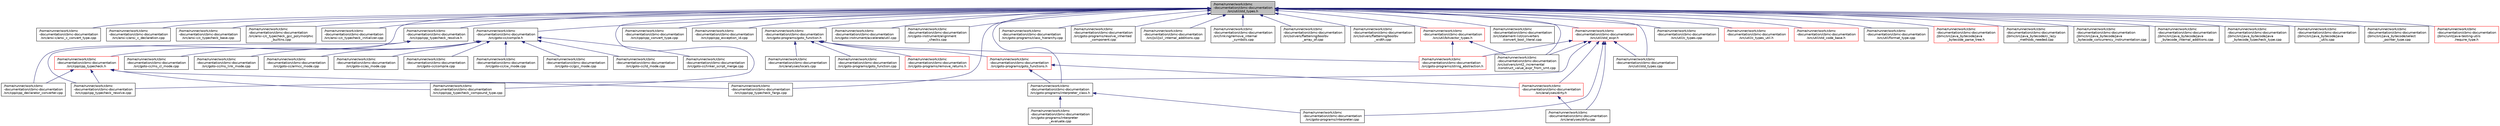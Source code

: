 digraph "/home/runner/work/cbmc-documentation/cbmc-documentation/src/util/std_types.h"
{
 // LATEX_PDF_SIZE
  bgcolor="transparent";
  edge [fontname="Helvetica",fontsize="10",labelfontname="Helvetica",labelfontsize="10"];
  node [fontname="Helvetica",fontsize="10",shape=record];
  Node1 [label="/home/runner/work/cbmc\l-documentation/cbmc-documentation\l/src/util/std_types.h",height=0.2,width=0.4,color="black", fillcolor="grey75", style="filled", fontcolor="black",tooltip=" "];
  Node1 -> Node2 [dir="back",color="midnightblue",fontsize="10",style="solid",fontname="Helvetica"];
  Node2 [label="/home/runner/work/cbmc\l-documentation/cbmc-documentation\l/src/ansi-c/ansi_c_convert_type.cpp",height=0.2,width=0.4,color="black",URL="$ansi__c__convert__type_8cpp.html",tooltip=" "];
  Node1 -> Node3 [dir="back",color="midnightblue",fontsize="10",style="solid",fontname="Helvetica"];
  Node3 [label="/home/runner/work/cbmc\l-documentation/cbmc-documentation\l/src/ansi-c/ansi_c_declaration.cpp",height=0.2,width=0.4,color="black",URL="$ansi__c__declaration_8cpp.html",tooltip=" "];
  Node1 -> Node4 [dir="back",color="midnightblue",fontsize="10",style="solid",fontname="Helvetica"];
  Node4 [label="/home/runner/work/cbmc\l-documentation/cbmc-documentation\l/src/ansi-c/c_typecheck_base.cpp",height=0.2,width=0.4,color="black",URL="$c__typecheck__base_8cpp.html",tooltip=" "];
  Node1 -> Node5 [dir="back",color="midnightblue",fontsize="10",style="solid",fontname="Helvetica"];
  Node5 [label="/home/runner/work/cbmc\l-documentation/cbmc-documentation\l/src/ansi-c/c_typecheck_gcc_polymorphic\l_builtins.cpp",height=0.2,width=0.4,color="black",URL="$c__typecheck__gcc__polymorphic__builtins_8cpp.html",tooltip=" "];
  Node1 -> Node6 [dir="back",color="midnightblue",fontsize="10",style="solid",fontname="Helvetica"];
  Node6 [label="/home/runner/work/cbmc\l-documentation/cbmc-documentation\l/src/ansi-c/c_typecheck_initializer.cpp",height=0.2,width=0.4,color="black",URL="$c__typecheck__initializer_8cpp.html",tooltip=" "];
  Node1 -> Node7 [dir="back",color="midnightblue",fontsize="10",style="solid",fontname="Helvetica"];
  Node7 [label="/home/runner/work/cbmc\l-documentation/cbmc-documentation\l/src/cpp/cpp_typecheck_resolve.h",height=0.2,width=0.4,color="black",URL="$cpp__typecheck__resolve_8h.html",tooltip=" "];
  Node7 -> Node8 [dir="back",color="midnightblue",fontsize="10",style="solid",fontname="Helvetica"];
  Node8 [label="/home/runner/work/cbmc\l-documentation/cbmc-documentation\l/src/cpp/cpp_typecheck.h",height=0.2,width=0.4,color="red",URL="$cpp__typecheck_8h.html",tooltip=" "];
  Node8 -> Node10 [dir="back",color="midnightblue",fontsize="10",style="solid",fontname="Helvetica"];
  Node10 [label="/home/runner/work/cbmc\l-documentation/cbmc-documentation\l/src/cpp/cpp_declarator_converter.cpp",height=0.2,width=0.4,color="black",URL="$cpp__declarator__converter_8cpp.html",tooltip=" "];
  Node8 -> Node18 [dir="back",color="midnightblue",fontsize="10",style="solid",fontname="Helvetica"];
  Node18 [label="/home/runner/work/cbmc\l-documentation/cbmc-documentation\l/src/cpp/cpp_typecheck_compound_type.cpp",height=0.2,width=0.4,color="black",URL="$cpp__typecheck__compound__type_8cpp.html",tooltip=" "];
  Node8 -> Node25 [dir="back",color="midnightblue",fontsize="10",style="solid",fontname="Helvetica"];
  Node25 [label="/home/runner/work/cbmc\l-documentation/cbmc-documentation\l/src/cpp/cpp_typecheck_fargs.cpp",height=0.2,width=0.4,color="black",URL="$cpp__typecheck__fargs_8cpp.html",tooltip=" "];
  Node8 -> Node31 [dir="back",color="midnightblue",fontsize="10",style="solid",fontname="Helvetica"];
  Node31 [label="/home/runner/work/cbmc\l-documentation/cbmc-documentation\l/src/cpp/cpp_typecheck_resolve.cpp",height=0.2,width=0.4,color="black",URL="$cpp__typecheck__resolve_8cpp.html",tooltip=" "];
  Node7 -> Node31 [dir="back",color="midnightblue",fontsize="10",style="solid",fontname="Helvetica"];
  Node1 -> Node37 [dir="back",color="midnightblue",fontsize="10",style="solid",fontname="Helvetica"];
  Node37 [label="/home/runner/work/cbmc\l-documentation/cbmc-documentation\l/src/cpp/cpp_convert_type.cpp",height=0.2,width=0.4,color="black",URL="$cpp__convert__type_8cpp.html",tooltip=" "];
  Node1 -> Node10 [dir="back",color="midnightblue",fontsize="10",style="solid",fontname="Helvetica"];
  Node1 -> Node38 [dir="back",color="midnightblue",fontsize="10",style="solid",fontname="Helvetica"];
  Node38 [label="/home/runner/work/cbmc\l-documentation/cbmc-documentation\l/src/cpp/cpp_exception_id.cpp",height=0.2,width=0.4,color="black",URL="$cpp__exception__id_8cpp.html",tooltip=" "];
  Node1 -> Node18 [dir="back",color="midnightblue",fontsize="10",style="solid",fontname="Helvetica"];
  Node1 -> Node25 [dir="back",color="midnightblue",fontsize="10",style="solid",fontname="Helvetica"];
  Node1 -> Node39 [dir="back",color="midnightblue",fontsize="10",style="solid",fontname="Helvetica"];
  Node39 [label="/home/runner/work/cbmc\l-documentation/cbmc-documentation\l/src/goto-cc/compile.h",height=0.2,width=0.4,color="black",URL="$compile_8h.html",tooltip=" "];
  Node39 -> Node40 [dir="back",color="midnightblue",fontsize="10",style="solid",fontname="Helvetica"];
  Node40 [label="/home/runner/work/cbmc\l-documentation/cbmc-documentation\l/src/goto-cc/armcc_mode.cpp",height=0.2,width=0.4,color="black",URL="$armcc__mode_8cpp.html",tooltip=" "];
  Node39 -> Node41 [dir="back",color="midnightblue",fontsize="10",style="solid",fontname="Helvetica"];
  Node41 [label="/home/runner/work/cbmc\l-documentation/cbmc-documentation\l/src/goto-cc/as_mode.cpp",height=0.2,width=0.4,color="black",URL="$as__mode_8cpp.html",tooltip=" "];
  Node39 -> Node42 [dir="back",color="midnightblue",fontsize="10",style="solid",fontname="Helvetica"];
  Node42 [label="/home/runner/work/cbmc\l-documentation/cbmc-documentation\l/src/goto-cc/compile.cpp",height=0.2,width=0.4,color="black",URL="$compile_8cpp.html",tooltip=" "];
  Node39 -> Node43 [dir="back",color="midnightblue",fontsize="10",style="solid",fontname="Helvetica"];
  Node43 [label="/home/runner/work/cbmc\l-documentation/cbmc-documentation\l/src/goto-cc/cw_mode.cpp",height=0.2,width=0.4,color="black",URL="$cw__mode_8cpp.html",tooltip=" "];
  Node39 -> Node44 [dir="back",color="midnightblue",fontsize="10",style="solid",fontname="Helvetica"];
  Node44 [label="/home/runner/work/cbmc\l-documentation/cbmc-documentation\l/src/goto-cc/gcc_mode.cpp",height=0.2,width=0.4,color="black",URL="$gcc__mode_8cpp.html",tooltip=" "];
  Node39 -> Node45 [dir="back",color="midnightblue",fontsize="10",style="solid",fontname="Helvetica"];
  Node45 [label="/home/runner/work/cbmc\l-documentation/cbmc-documentation\l/src/goto-cc/ld_mode.cpp",height=0.2,width=0.4,color="black",URL="$ld__mode_8cpp.html",tooltip=" "];
  Node39 -> Node46 [dir="back",color="midnightblue",fontsize="10",style="solid",fontname="Helvetica"];
  Node46 [label="/home/runner/work/cbmc\l-documentation/cbmc-documentation\l/src/goto-cc/linker_script_merge.cpp",height=0.2,width=0.4,color="black",URL="$linker__script__merge_8cpp.html",tooltip=" "];
  Node39 -> Node47 [dir="back",color="midnightblue",fontsize="10",style="solid",fontname="Helvetica"];
  Node47 [label="/home/runner/work/cbmc\l-documentation/cbmc-documentation\l/src/goto-cc/ms_cl_mode.cpp",height=0.2,width=0.4,color="black",URL="$ms__cl__mode_8cpp.html",tooltip=" "];
  Node39 -> Node48 [dir="back",color="midnightblue",fontsize="10",style="solid",fontname="Helvetica"];
  Node48 [label="/home/runner/work/cbmc\l-documentation/cbmc-documentation\l/src/goto-cc/ms_link_mode.cpp",height=0.2,width=0.4,color="black",URL="$ms__link__mode_8cpp.html",tooltip=" "];
  Node1 -> Node49 [dir="back",color="midnightblue",fontsize="10",style="solid",fontname="Helvetica"];
  Node49 [label="/home/runner/work/cbmc\l-documentation/cbmc-documentation\l/src/goto-instrument/accelerate/util.cpp",height=0.2,width=0.4,color="black",URL="$util_8cpp.html",tooltip=" "];
  Node1 -> Node50 [dir="back",color="midnightblue",fontsize="10",style="solid",fontname="Helvetica"];
  Node50 [label="/home/runner/work/cbmc\l-documentation/cbmc-documentation\l/src/goto-instrument/alignment\l_checks.cpp",height=0.2,width=0.4,color="black",URL="$alignment__checks_8cpp.html",tooltip=" "];
  Node1 -> Node51 [dir="back",color="midnightblue",fontsize="10",style="solid",fontname="Helvetica"];
  Node51 [label="/home/runner/work/cbmc\l-documentation/cbmc-documentation\l/src/goto-programs/goto_function.h",height=0.2,width=0.4,color="black",URL="$goto__function_8h.html",tooltip=" "];
  Node51 -> Node52 [dir="back",color="midnightblue",fontsize="10",style="solid",fontname="Helvetica"];
  Node52 [label="/home/runner/work/cbmc\l-documentation/cbmc-documentation\l/src/analyses/locals.cpp",height=0.2,width=0.4,color="black",URL="$locals_8cpp.html",tooltip=" "];
  Node51 -> Node53 [dir="back",color="midnightblue",fontsize="10",style="solid",fontname="Helvetica"];
  Node53 [label="/home/runner/work/cbmc\l-documentation/cbmc-documentation\l/src/goto-programs/goto_functions.h",height=0.2,width=0.4,color="red",URL="$goto__functions_8h.html",tooltip=" "];
  Node53 -> Node116 [dir="back",color="midnightblue",fontsize="10",style="solid",fontname="Helvetica"];
  Node116 [label="/home/runner/work/cbmc\l-documentation/cbmc-documentation\l/src/analyses/dirty.h",height=0.2,width=0.4,color="red",URL="$dirty_8h.html",tooltip=" "];
  Node116 -> Node125 [dir="back",color="midnightblue",fontsize="10",style="solid",fontname="Helvetica"];
  Node125 [label="/home/runner/work/cbmc\l-documentation/cbmc-documentation\l/src/analyses/dirty.cpp",height=0.2,width=0.4,color="black",URL="$dirty_8cpp.html",tooltip=" "];
  Node53 -> Node386 [dir="back",color="midnightblue",fontsize="10",style="solid",fontname="Helvetica"];
  Node386 [label="/home/runner/work/cbmc\l-documentation/cbmc-documentation\l/src/goto-programs/interpreter_class.h",height=0.2,width=0.4,color="black",URL="$interpreter__class_8h.html",tooltip=" "];
  Node386 -> Node327 [dir="back",color="midnightblue",fontsize="10",style="solid",fontname="Helvetica"];
  Node327 [label="/home/runner/work/cbmc\l-documentation/cbmc-documentation\l/src/goto-programs/interpreter.cpp",height=0.2,width=0.4,color="black",URL="$interpreter_8cpp.html",tooltip=" "];
  Node386 -> Node387 [dir="back",color="midnightblue",fontsize="10",style="solid",fontname="Helvetica"];
  Node387 [label="/home/runner/work/cbmc\l-documentation/cbmc-documentation\l/src/goto-programs/interpreter\l_evaluate.cpp",height=0.2,width=0.4,color="black",URL="$interpreter__evaluate_8cpp.html",tooltip=" "];
  Node51 -> Node403 [dir="back",color="midnightblue",fontsize="10",style="solid",fontname="Helvetica"];
  Node403 [label="/home/runner/work/cbmc\l-documentation/cbmc-documentation\l/src/goto-programs/goto_function.cpp",height=0.2,width=0.4,color="black",URL="$goto__function_8cpp.html",tooltip=" "];
  Node51 -> Node404 [dir="back",color="midnightblue",fontsize="10",style="solid",fontname="Helvetica"];
  Node404 [label="/home/runner/work/cbmc\l-documentation/cbmc-documentation\l/src/goto-programs/remove_returns.h",height=0.2,width=0.4,color="red",URL="$remove__returns_8h.html",tooltip=" "];
  Node51 -> Node405 [dir="back",color="midnightblue",fontsize="10",style="solid",fontname="Helvetica"];
  Node405 [label="/home/runner/work/cbmc\l-documentation/cbmc-documentation\l/src/goto-programs/string_abstraction.h",height=0.2,width=0.4,color="red",URL="$string__abstraction_8h.html",tooltip=" "];
  Node1 -> Node406 [dir="back",color="midnightblue",fontsize="10",style="solid",fontname="Helvetica"];
  Node406 [label="/home/runner/work/cbmc\l-documentation/cbmc-documentation\l/src/goto-programs/class_hierarchy.cpp",height=0.2,width=0.4,color="black",URL="$class__hierarchy_8cpp.html",tooltip=" "];
  Node1 -> Node386 [dir="back",color="midnightblue",fontsize="10",style="solid",fontname="Helvetica"];
  Node1 -> Node407 [dir="back",color="midnightblue",fontsize="10",style="solid",fontname="Helvetica"];
  Node407 [label="/home/runner/work/cbmc\l-documentation/cbmc-documentation\l/src/goto-programs/resolve_inherited\l_component.cpp",height=0.2,width=0.4,color="black",URL="$resolve__inherited__component_8cpp.html",tooltip=" "];
  Node1 -> Node375 [dir="back",color="midnightblue",fontsize="10",style="solid",fontname="Helvetica"];
  Node375 [label="/home/runner/work/cbmc\l-documentation/cbmc-documentation\l/src/jsil/jsil_internal_additions.cpp",height=0.2,width=0.4,color="black",URL="$jsil__internal__additions_8cpp.html",tooltip=" "];
  Node1 -> Node376 [dir="back",color="midnightblue",fontsize="10",style="solid",fontname="Helvetica"];
  Node376 [label="/home/runner/work/cbmc\l-documentation/cbmc-documentation\l/src/linking/remove_internal\l_symbols.cpp",height=0.2,width=0.4,color="black",URL="$remove__internal__symbols_8cpp.html",tooltip=" "];
  Node1 -> Node408 [dir="back",color="midnightblue",fontsize="10",style="solid",fontname="Helvetica"];
  Node408 [label="/home/runner/work/cbmc\l-documentation/cbmc-documentation\l/src/solvers/flattening/boolbv\l_array_of.cpp",height=0.2,width=0.4,color="black",URL="$boolbv__array__of_8cpp.html",tooltip=" "];
  Node1 -> Node409 [dir="back",color="midnightblue",fontsize="10",style="solid",fontname="Helvetica"];
  Node409 [label="/home/runner/work/cbmc\l-documentation/cbmc-documentation\l/src/solvers/flattening/boolbv\l_width.cpp",height=0.2,width=0.4,color="black",URL="$boolbv__width_8cpp.html",tooltip=" "];
  Node1 -> Node410 [dir="back",color="midnightblue",fontsize="10",style="solid",fontname="Helvetica"];
  Node410 [label="/home/runner/work/cbmc\l-documentation/cbmc-documentation\l/src/solvers/smt2_incremental\l/construct_value_expr_from_smt.cpp",height=0.2,width=0.4,color="black",URL="$construct__value__expr__from__smt_8cpp.html",tooltip=" "];
  Node1 -> Node411 [dir="back",color="midnightblue",fontsize="10",style="solid",fontname="Helvetica"];
  Node411 [label="/home/runner/work/cbmc\l-documentation/cbmc-documentation\l/src/statement-list/converters\l/convert_bool_literal.cpp",height=0.2,width=0.4,color="black",URL="$convert__bool__literal_8cpp.html",tooltip=" "];
  Node1 -> Node412 [dir="back",color="midnightblue",fontsize="10",style="solid",fontname="Helvetica"];
  Node412 [label="/home/runner/work/cbmc\l-documentation/cbmc-documentation\l/src/util/std_expr.h",height=0.2,width=0.4,color="red",URL="$std__expr_8h.html",tooltip=" "];
  Node412 -> Node116 [dir="back",color="midnightblue",fontsize="10",style="solid",fontname="Helvetica"];
  Node412 -> Node125 [dir="back",color="midnightblue",fontsize="10",style="solid",fontname="Helvetica"];
  Node412 -> Node31 [dir="back",color="midnightblue",fontsize="10",style="solid",fontname="Helvetica"];
  Node412 -> Node327 [dir="back",color="midnightblue",fontsize="10",style="solid",fontname="Helvetica"];
  Node412 -> Node405 [dir="back",color="midnightblue",fontsize="10",style="solid",fontname="Helvetica"];
  Node412 -> Node410 [dir="back",color="midnightblue",fontsize="10",style="solid",fontname="Helvetica"];
  Node412 -> Node850 [dir="back",color="midnightblue",fontsize="10",style="solid",fontname="Helvetica"];
  Node850 [label="/home/runner/work/cbmc\l-documentation/cbmc-documentation\l/src/util/std_types.cpp",height=0.2,width=0.4,color="black",URL="$std__types_8cpp.html",tooltip=" "];
  Node1 -> Node971 [dir="back",color="midnightblue",fontsize="10",style="solid",fontname="Helvetica"];
  Node971 [label="/home/runner/work/cbmc\l-documentation/cbmc-documentation\l/src/util/bitvector_types.h",height=0.2,width=0.4,color="red",URL="$bitvector__types_8h.html",tooltip=" "];
  Node971 -> Node405 [dir="back",color="midnightblue",fontsize="10",style="solid",fontname="Helvetica"];
  Node971 -> Node410 [dir="back",color="midnightblue",fontsize="10",style="solid",fontname="Helvetica"];
  Node1 -> Node846 [dir="back",color="midnightblue",fontsize="10",style="solid",fontname="Helvetica"];
  Node846 [label="/home/runner/work/cbmc\l-documentation/cbmc-documentation\l/src/util/c_types.cpp",height=0.2,width=0.4,color="black",URL="$c__types_8cpp.html",tooltip=" "];
  Node1 -> Node793 [dir="back",color="midnightblue",fontsize="10",style="solid",fontname="Helvetica"];
  Node793 [label="/home/runner/work/cbmc\l-documentation/cbmc-documentation\l/src/util/c_types_util.h",height=0.2,width=0.4,color="red",URL="$c__types__util_8h.html",tooltip=" "];
  Node1 -> Node976 [dir="back",color="midnightblue",fontsize="10",style="solid",fontname="Helvetica"];
  Node976 [label="/home/runner/work/cbmc\l-documentation/cbmc-documentation\l/src/util/std_code_base.h",height=0.2,width=0.4,color="red",URL="$std__code__base_8h.html",tooltip=" "];
  Node1 -> Node848 [dir="back",color="midnightblue",fontsize="10",style="solid",fontname="Helvetica"];
  Node848 [label="/home/runner/work/cbmc\l-documentation/cbmc-documentation\l/src/util/format_type.cpp",height=0.2,width=0.4,color="black",URL="$format__type_8cpp.html",tooltip=" "];
  Node1 -> Node850 [dir="back",color="midnightblue",fontsize="10",style="solid",fontname="Helvetica"];
  Node1 -> Node853 [dir="back",color="midnightblue",fontsize="10",style="solid",fontname="Helvetica"];
  Node853 [label="/home/runner/work/cbmc\l-documentation/cbmc-documentation\l/jbmc/src/java_bytecode/java\l_bytecode_parse_tree.h",height=0.2,width=0.4,color="red",URL="$java__bytecode__parse__tree_8h.html",tooltip=" "];
  Node1 -> Node472 [dir="back",color="midnightblue",fontsize="10",style="solid",fontname="Helvetica"];
  Node472 [label="/home/runner/work/cbmc\l-documentation/cbmc-documentation\l/jbmc/src/java_bytecode/ci_lazy\l_methods_needed.cpp",height=0.2,width=0.4,color="black",URL="$ci__lazy__methods__needed_8cpp.html",tooltip=" "];
  Node1 -> Node478 [dir="back",color="midnightblue",fontsize="10",style="solid",fontname="Helvetica"];
  Node478 [label="/home/runner/work/cbmc\l-documentation/cbmc-documentation\l/jbmc/src/java_bytecode/java\l_bytecode_concurrency_instrumentation.cpp",height=0.2,width=0.4,color="black",URL="$java__bytecode__concurrency__instrumentation_8cpp.html",tooltip=" "];
  Node1 -> Node378 [dir="back",color="midnightblue",fontsize="10",style="solid",fontname="Helvetica"];
  Node378 [label="/home/runner/work/cbmc\l-documentation/cbmc-documentation\l/jbmc/src/java_bytecode/java\l_bytecode_internal_additions.cpp",height=0.2,width=0.4,color="black",URL="$java__bytecode__internal__additions_8cpp.html",tooltip=" "];
  Node1 -> Node864 [dir="back",color="midnightblue",fontsize="10",style="solid",fontname="Helvetica"];
  Node864 [label="/home/runner/work/cbmc\l-documentation/cbmc-documentation\l/jbmc/src/java_bytecode/java\l_bytecode_typecheck_type.cpp",height=0.2,width=0.4,color="black",URL="$java__bytecode__typecheck__type_8cpp.html",tooltip=" "];
  Node1 -> Node667 [dir="back",color="midnightblue",fontsize="10",style="solid",fontname="Helvetica"];
  Node667 [label="/home/runner/work/cbmc\l-documentation/cbmc-documentation\l/jbmc/src/java_bytecode/java\l_utils.cpp",height=0.2,width=0.4,color="black",URL="$java__utils_8cpp.html",tooltip=" "];
  Node1 -> Node476 [dir="back",color="midnightblue",fontsize="10",style="solid",fontname="Helvetica"];
  Node476 [label="/home/runner/work/cbmc\l-documentation/cbmc-documentation\l/jbmc/src/java_bytecode/select\l_pointer_type.cpp",height=0.2,width=0.4,color="black",URL="$select__pointer__type_8cpp.html",tooltip=" "];
  Node1 -> Node868 [dir="back",color="midnightblue",fontsize="10",style="solid",fontname="Helvetica"];
  Node868 [label="/home/runner/work/cbmc\l-documentation/cbmc-documentation\l/jbmc/unit/java-testing-utils\l/require_type.h",height=0.2,width=0.4,color="red",URL="$require__type_8h.html",tooltip=" "];
}

